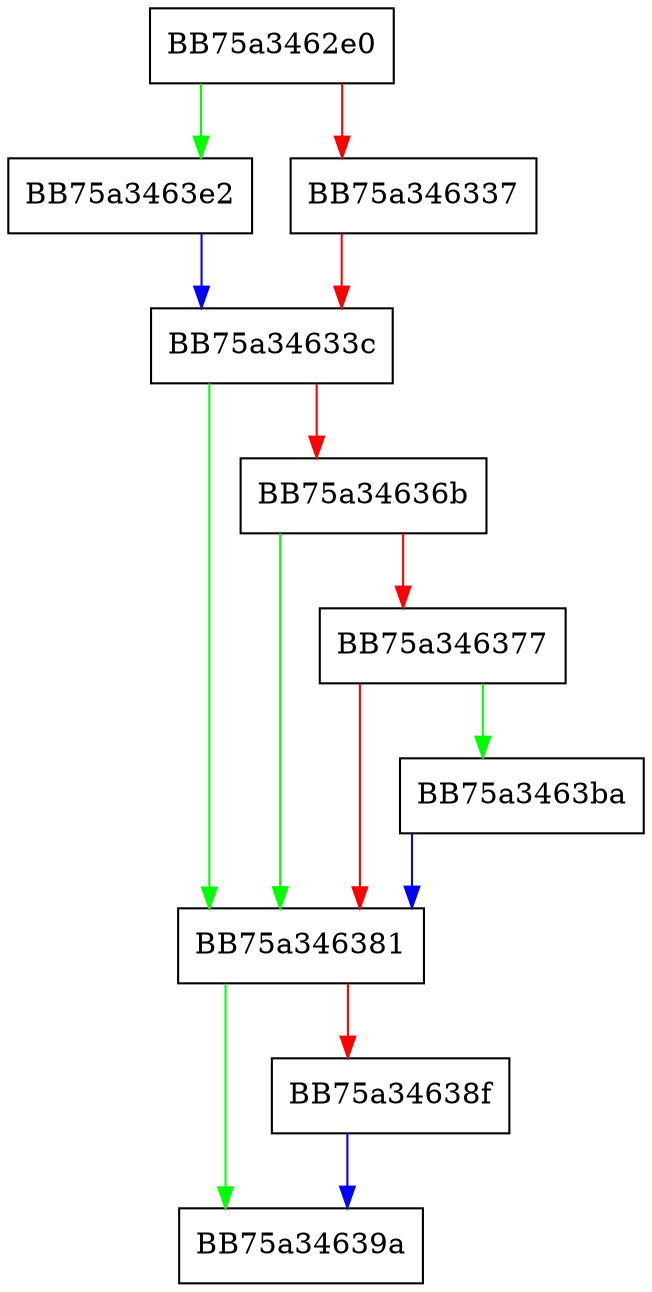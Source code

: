 digraph KERNEL32_DLL_Sleep {
  node [shape="box"];
  graph [splines=ortho];
  BB75a3462e0 -> BB75a3463e2 [color="green"];
  BB75a3462e0 -> BB75a346337 [color="red"];
  BB75a346337 -> BB75a34633c [color="red"];
  BB75a34633c -> BB75a346381 [color="green"];
  BB75a34633c -> BB75a34636b [color="red"];
  BB75a34636b -> BB75a346381 [color="green"];
  BB75a34636b -> BB75a346377 [color="red"];
  BB75a346377 -> BB75a3463ba [color="green"];
  BB75a346377 -> BB75a346381 [color="red"];
  BB75a346381 -> BB75a34639a [color="green"];
  BB75a346381 -> BB75a34638f [color="red"];
  BB75a34638f -> BB75a34639a [color="blue"];
  BB75a3463ba -> BB75a346381 [color="blue"];
  BB75a3463e2 -> BB75a34633c [color="blue"];
}
